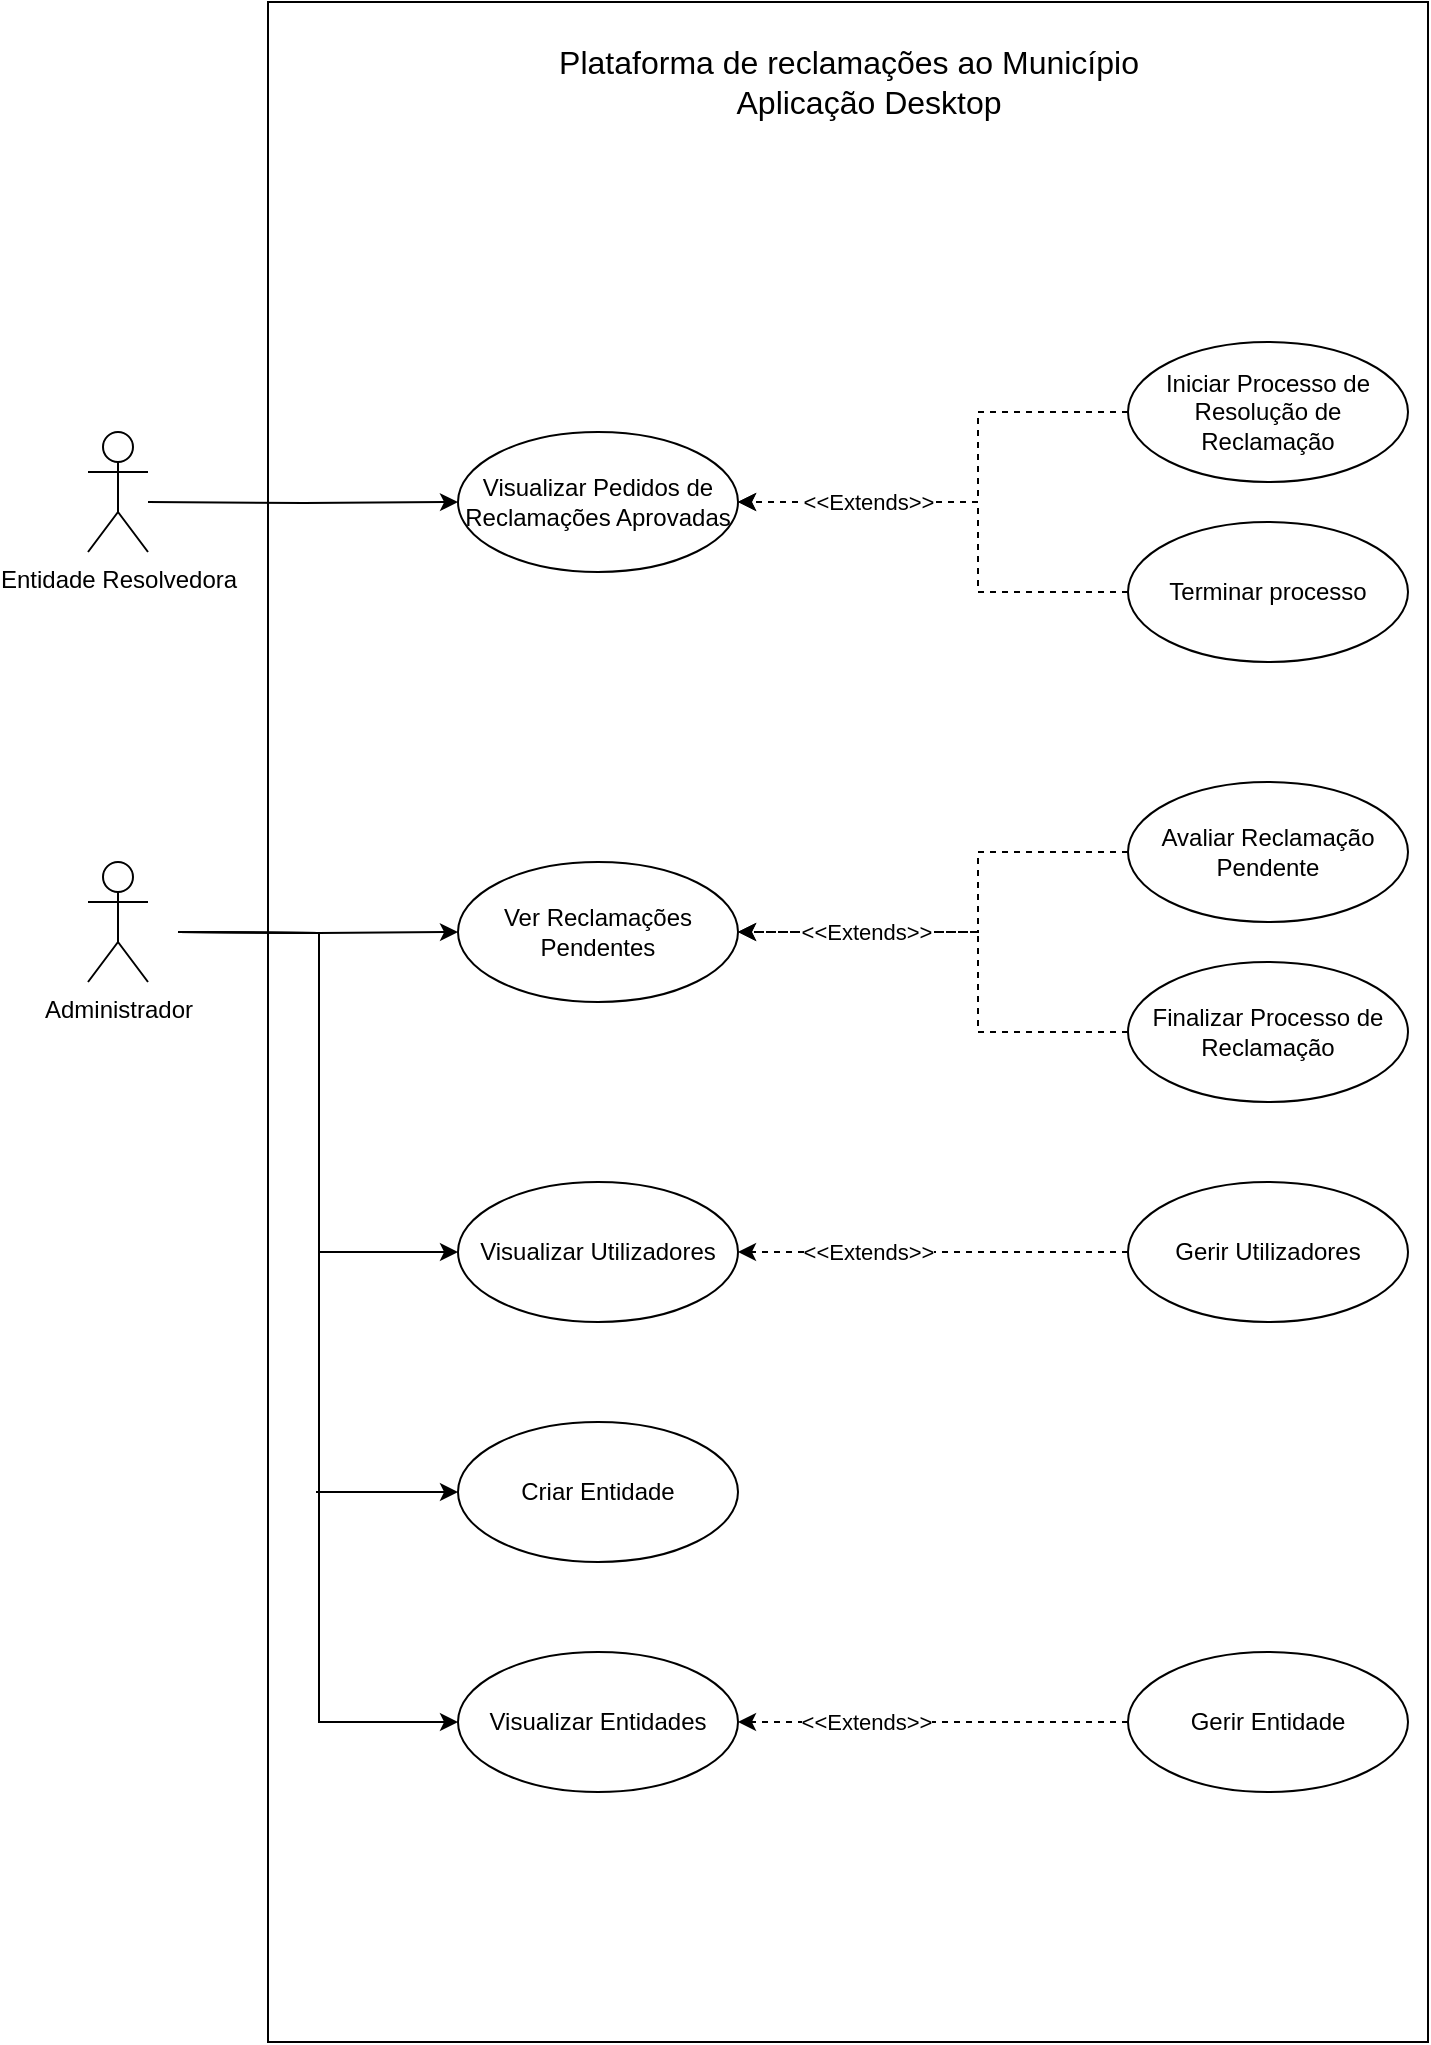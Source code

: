 <mxfile version="14.6.3" type="device"><diagram id="tkzAL4-wK5SUaIzyktco" name="Page-1"><mxGraphModel dx="3197" dy="1318" grid="1" gridSize="10" guides="1" tooltips="1" connect="1" arrows="1" fold="1" page="1" pageScale="1" pageWidth="827" pageHeight="1169" math="0" shadow="0"><root><mxCell id="0"/><mxCell id="1" parent="0"/><mxCell id="OmD_Ws-kqqnIf-lp3qXM-156" value="" style="verticalLabelPosition=bottom;verticalAlign=top;html=1;shape=mxgraph.basic.rect;fillColor2=none;strokeWidth=1;size=20;indent=5;" parent="1" vertex="1"><mxGeometry x="130" y="40" width="580" height="1020" as="geometry"/></mxCell><mxCell id="OmD_Ws-kqqnIf-lp3qXM-19" value="Plataforma de reclamações ao Município" style="text;html=1;align=center;verticalAlign=middle;resizable=0;points=[];autosize=1;fontSize=16;" parent="1" vertex="1"><mxGeometry x="265" y="60" width="310" height="20" as="geometry"/></mxCell><mxCell id="OmD_Ws-kqqnIf-lp3qXM-71" style="edgeStyle=orthogonalEdgeStyle;rounded=0;orthogonalLoop=1;jettySize=auto;html=1;" parent="1" target="OmD_Ws-kqqnIf-lp3qXM-64" edge="1"><mxGeometry relative="1" as="geometry"><mxPoint x="85" y="505" as="sourcePoint"/></mxGeometry></mxCell><mxCell id="OmD_Ws-kqqnIf-lp3qXM-88" style="edgeStyle=orthogonalEdgeStyle;rounded=0;orthogonalLoop=1;jettySize=auto;html=1;entryX=0;entryY=0.5;entryDx=0;entryDy=0;" parent="1" target="OmD_Ws-kqqnIf-lp3qXM-87" edge="1"><mxGeometry relative="1" as="geometry"><mxPoint x="85" y="505" as="sourcePoint"/></mxGeometry></mxCell><mxCell id="OmD_Ws-kqqnIf-lp3qXM-103" style="edgeStyle=orthogonalEdgeStyle;rounded=0;orthogonalLoop=1;jettySize=auto;html=1;entryX=0;entryY=0.5;entryDx=0;entryDy=0;" parent="1" target="OmD_Ws-kqqnIf-lp3qXM-76" edge="1"><mxGeometry relative="1" as="geometry"><mxPoint x="85" y="505" as="sourcePoint"/></mxGeometry></mxCell><mxCell id="OmD_Ws-kqqnIf-lp3qXM-61" value="Administrador" style="shape=umlActor;verticalLabelPosition=bottom;verticalAlign=top;html=1;" parent="1" vertex="1"><mxGeometry x="40" y="470" width="30" height="60" as="geometry"/></mxCell><mxCell id="OmD_Ws-kqqnIf-lp3qXM-64" value="Ver Reclamações Pendentes" style="ellipse;whiteSpace=wrap;html=1;" parent="1" vertex="1"><mxGeometry x="225" y="470" width="140" height="70" as="geometry"/></mxCell><mxCell id="OmD_Ws-kqqnIf-lp3qXM-143" style="edgeStyle=orthogonalEdgeStyle;rounded=0;orthogonalLoop=1;jettySize=auto;html=1;entryX=1;entryY=0.5;entryDx=0;entryDy=0;dashed=1;endArrow=classic;endFill=1;" parent="1" source="OmD_Ws-kqqnIf-lp3qXM-66" target="OmD_Ws-kqqnIf-lp3qXM-64" edge="1"><mxGeometry relative="1" as="geometry"><Array as="points"><mxPoint x="485" y="465"/><mxPoint x="485" y="505"/></Array></mxGeometry></mxCell><mxCell id="OmD_Ws-kqqnIf-lp3qXM-66" value="Avaliar Reclamação Pendente" style="ellipse;whiteSpace=wrap;html=1;" parent="1" vertex="1"><mxGeometry x="560" y="430" width="140" height="70" as="geometry"/></mxCell><mxCell id="OmD_Ws-kqqnIf-lp3qXM-144" style="edgeStyle=orthogonalEdgeStyle;rounded=0;orthogonalLoop=1;jettySize=auto;html=1;entryX=1;entryY=0.5;entryDx=0;entryDy=0;dashed=1;endArrow=classic;endFill=1;" parent="1" source="OmD_Ws-kqqnIf-lp3qXM-70" target="OmD_Ws-kqqnIf-lp3qXM-64" edge="1"><mxGeometry relative="1" as="geometry"><Array as="points"><mxPoint x="485" y="555"/><mxPoint x="485" y="505"/></Array></mxGeometry></mxCell><mxCell id="OmD_Ws-kqqnIf-lp3qXM-145" value="&amp;lt;&amp;lt;Extends&amp;gt;&amp;gt;" style="edgeLabel;html=1;align=center;verticalAlign=middle;resizable=0;points=[];" parent="OmD_Ws-kqqnIf-lp3qXM-144" vertex="1" connectable="0"><mxGeometry x="0.69" y="1" relative="1" as="geometry"><mxPoint x="25.67" y="-1" as="offset"/></mxGeometry></mxCell><mxCell id="OmD_Ws-kqqnIf-lp3qXM-70" value="Finalizar Processo de Reclamação" style="ellipse;whiteSpace=wrap;html=1;" parent="1" vertex="1"><mxGeometry x="560" y="520" width="140" height="70" as="geometry"/></mxCell><mxCell id="OmD_Ws-kqqnIf-lp3qXM-76" value="Visualizar Utilizadores" style="ellipse;whiteSpace=wrap;html=1;" parent="1" vertex="1"><mxGeometry x="225" y="630" width="140" height="70" as="geometry"/></mxCell><mxCell id="OmD_Ws-kqqnIf-lp3qXM-140" style="edgeStyle=orthogonalEdgeStyle;rounded=0;orthogonalLoop=1;jettySize=auto;html=1;entryX=1;entryY=0.5;entryDx=0;entryDy=0;dashed=1;endArrow=classic;endFill=1;" parent="1" source="OmD_Ws-kqqnIf-lp3qXM-80" target="OmD_Ws-kqqnIf-lp3qXM-76" edge="1"><mxGeometry relative="1" as="geometry"/></mxCell><mxCell id="OmD_Ws-kqqnIf-lp3qXM-141" value="&amp;lt;&amp;lt;Extends&amp;gt;&amp;gt;" style="edgeLabel;html=1;align=center;verticalAlign=middle;resizable=0;points=[];" parent="OmD_Ws-kqqnIf-lp3qXM-140" vertex="1" connectable="0"><mxGeometry x="0.392" y="-1" relative="1" as="geometry"><mxPoint x="4.86" y="1" as="offset"/></mxGeometry></mxCell><mxCell id="OmD_Ws-kqqnIf-lp3qXM-80" value="Gerir Utilizadores" style="ellipse;whiteSpace=wrap;html=1;" parent="1" vertex="1"><mxGeometry x="560" y="630" width="140" height="70" as="geometry"/></mxCell><mxCell id="OmD_Ws-kqqnIf-lp3qXM-85" value="Criar Entidade" style="ellipse;whiteSpace=wrap;html=1;" parent="1" vertex="1"><mxGeometry x="225" y="750" width="140" height="70" as="geometry"/></mxCell><mxCell id="OmD_Ws-kqqnIf-lp3qXM-87" value="Visualizar Entidades" style="ellipse;whiteSpace=wrap;html=1;" parent="1" vertex="1"><mxGeometry x="225" y="865" width="140" height="70" as="geometry"/></mxCell><mxCell id="OmD_Ws-kqqnIf-lp3qXM-91" style="edgeStyle=orthogonalEdgeStyle;rounded=0;orthogonalLoop=1;jettySize=auto;html=1;dashed=1;" parent="1" source="OmD_Ws-kqqnIf-lp3qXM-90" target="OmD_Ws-kqqnIf-lp3qXM-87" edge="1"><mxGeometry relative="1" as="geometry"/></mxCell><mxCell id="OmD_Ws-kqqnIf-lp3qXM-92" value="&amp;lt;&amp;lt;Extends&amp;gt;&amp;gt;" style="edgeLabel;html=1;align=center;verticalAlign=middle;resizable=0;points=[];" parent="OmD_Ws-kqqnIf-lp3qXM-91" vertex="1" connectable="0"><mxGeometry x="0.332" relative="1" as="geometry"><mxPoint x="-1.34" as="offset"/></mxGeometry></mxCell><mxCell id="OmD_Ws-kqqnIf-lp3qXM-90" value="Gerir Entidade" style="ellipse;whiteSpace=wrap;html=1;" parent="1" vertex="1"><mxGeometry x="560" y="865" width="140" height="70" as="geometry"/></mxCell><mxCell id="OmD_Ws-kqqnIf-lp3qXM-113" style="edgeStyle=orthogonalEdgeStyle;rounded=0;orthogonalLoop=1;jettySize=auto;html=1;exitX=0.5;exitY=0.5;exitDx=0;exitDy=0;exitPerimeter=0;entryX=0;entryY=0.5;entryDx=0;entryDy=0;" parent="1" target="OmD_Ws-kqqnIf-lp3qXM-110" edge="1"><mxGeometry relative="1" as="geometry"><mxPoint x="70" y="290" as="sourcePoint"/></mxGeometry></mxCell><mxCell id="OmD_Ws-kqqnIf-lp3qXM-104" value="Entidade Resolvedora" style="shape=umlActor;verticalLabelPosition=bottom;verticalAlign=top;html=1;" parent="1" vertex="1"><mxGeometry x="40" y="255" width="30" height="60" as="geometry"/></mxCell><mxCell id="OmD_Ws-kqqnIf-lp3qXM-110" value="Visualizar Pedidos de Reclamações Aprovadas" style="ellipse;whiteSpace=wrap;html=1;" parent="1" vertex="1"><mxGeometry x="225" y="255" width="140" height="70" as="geometry"/></mxCell><mxCell id="OmD_Ws-kqqnIf-lp3qXM-153" style="edgeStyle=orthogonalEdgeStyle;rounded=0;orthogonalLoop=1;jettySize=auto;html=1;entryX=1;entryY=0.5;entryDx=0;entryDy=0;endArrow=classic;endFill=1;dashed=1;" parent="1" source="OmD_Ws-kqqnIf-lp3qXM-111" target="OmD_Ws-kqqnIf-lp3qXM-110" edge="1"><mxGeometry relative="1" as="geometry"><Array as="points"><mxPoint x="485" y="245"/><mxPoint x="485" y="290"/></Array></mxGeometry></mxCell><mxCell id="OmD_Ws-kqqnIf-lp3qXM-111" value="Iniciar Processo de Resolução de Reclamação" style="ellipse;whiteSpace=wrap;html=1;" parent="1" vertex="1"><mxGeometry x="560" y="210" width="140" height="70" as="geometry"/></mxCell><mxCell id="OmD_Ws-kqqnIf-lp3qXM-154" style="edgeStyle=orthogonalEdgeStyle;rounded=0;orthogonalLoop=1;jettySize=auto;html=1;entryX=1;entryY=0.5;entryDx=0;entryDy=0;endArrow=classic;endFill=1;dashed=1;" parent="1" source="OmD_Ws-kqqnIf-lp3qXM-112" target="OmD_Ws-kqqnIf-lp3qXM-110" edge="1"><mxGeometry relative="1" as="geometry"><Array as="points"><mxPoint x="485" y="335"/><mxPoint x="485" y="290"/></Array></mxGeometry></mxCell><mxCell id="OmD_Ws-kqqnIf-lp3qXM-155" value="&amp;lt;&amp;lt;Extends&amp;gt;&amp;gt;" style="edgeLabel;html=1;align=center;verticalAlign=middle;resizable=0;points=[];" parent="OmD_Ws-kqqnIf-lp3qXM-154" vertex="1" connectable="0"><mxGeometry x="0.745" y="-1" relative="1" as="geometry"><mxPoint x="34" y="1" as="offset"/></mxGeometry></mxCell><mxCell id="OmD_Ws-kqqnIf-lp3qXM-112" value="Terminar processo" style="ellipse;whiteSpace=wrap;html=1;" parent="1" vertex="1"><mxGeometry x="560" y="300" width="140" height="70" as="geometry"/></mxCell><mxCell id="mLpzgPxT3Xc18QM6_XGV-1" value="Aplicação Desktop" style="text;html=1;align=center;verticalAlign=middle;resizable=0;points=[];autosize=1;fontSize=16;" vertex="1" parent="1"><mxGeometry x="355" y="80" width="150" height="20" as="geometry"/></mxCell><mxCell id="mLpzgPxT3Xc18QM6_XGV-6" value="" style="endArrow=classic;html=1;entryX=0;entryY=0.5;entryDx=0;entryDy=0;" edge="1" parent="1" target="OmD_Ws-kqqnIf-lp3qXM-85"><mxGeometry width="50" height="50" relative="1" as="geometry"><mxPoint x="154" y="785" as="sourcePoint"/><mxPoint x="215" y="785" as="targetPoint"/></mxGeometry></mxCell></root></mxGraphModel></diagram></mxfile>